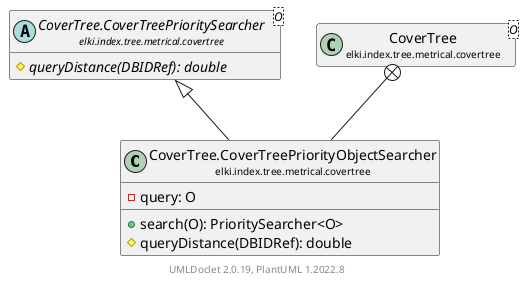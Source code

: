 @startuml
    remove .*\.(Instance|Par|Parameterizer|Factory)$
    set namespaceSeparator none
    hide empty fields
    hide empty methods

    class "<size:14>CoverTree.CoverTreePriorityObjectSearcher\n<size:10>elki.index.tree.metrical.covertree" as elki.index.tree.metrical.covertree.CoverTree.CoverTreePriorityObjectSearcher [[CoverTree.CoverTreePriorityObjectSearcher.html]] {
        -query: O
        +search(O): PrioritySearcher<O>
        #queryDistance(DBIDRef): double
    }

    abstract class "<size:14>CoverTree.CoverTreePrioritySearcher\n<size:10>elki.index.tree.metrical.covertree" as elki.index.tree.metrical.covertree.CoverTree.CoverTreePrioritySearcher<O> [[CoverTree.CoverTreePrioritySearcher.html]] {
        {abstract} #queryDistance(DBIDRef): double
    }
    class "<size:14>CoverTree\n<size:10>elki.index.tree.metrical.covertree" as elki.index.tree.metrical.covertree.CoverTree<O> [[CoverTree.html]]

    elki.index.tree.metrical.covertree.CoverTree.CoverTreePrioritySearcher <|-- elki.index.tree.metrical.covertree.CoverTree.CoverTreePriorityObjectSearcher
    elki.index.tree.metrical.covertree.CoverTree +-- elki.index.tree.metrical.covertree.CoverTree.CoverTreePriorityObjectSearcher

    center footer UMLDoclet 2.0.19, PlantUML 1.2022.8
@enduml
